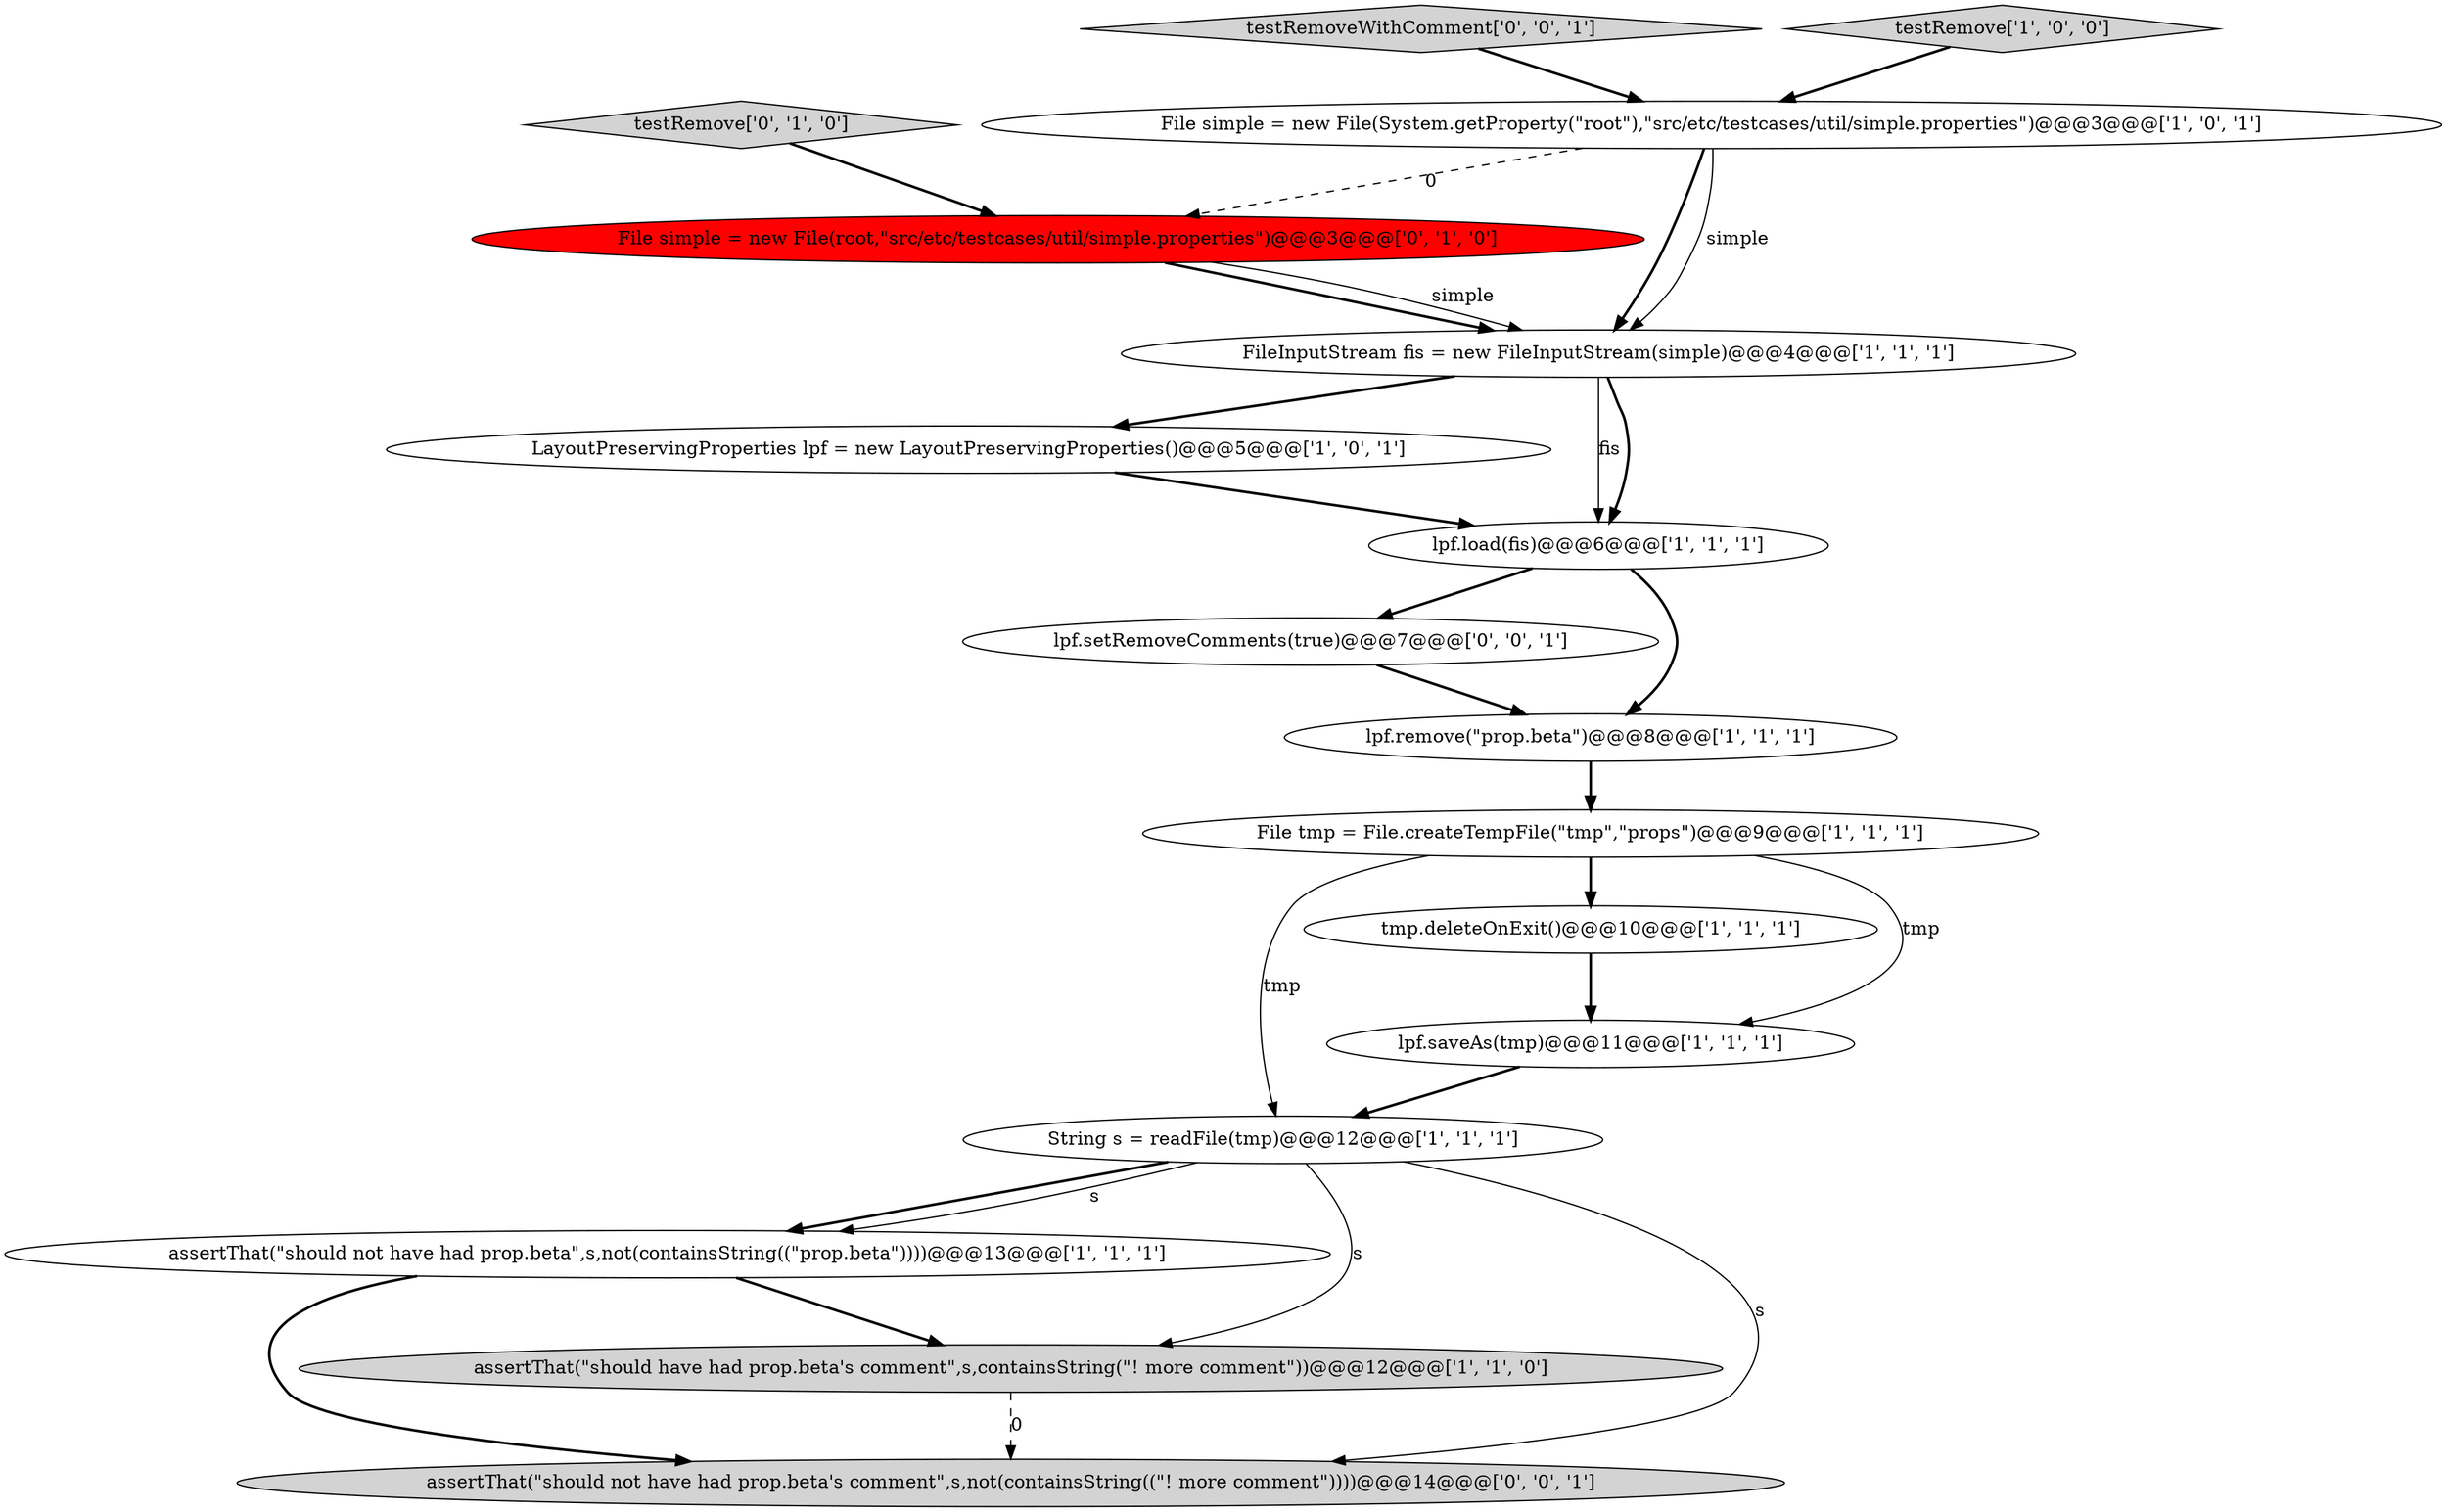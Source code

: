 digraph {
11 [style = filled, label = "tmp.deleteOnExit()@@@10@@@['1', '1', '1']", fillcolor = white, shape = ellipse image = "AAA0AAABBB1BBB"];
16 [style = filled, label = "testRemoveWithComment['0', '0', '1']", fillcolor = lightgray, shape = diamond image = "AAA0AAABBB3BBB"];
2 [style = filled, label = "assertThat(\"should not have had prop.beta\",s,not(containsString((\"prop.beta\"))))@@@13@@@['1', '1', '1']", fillcolor = white, shape = ellipse image = "AAA0AAABBB1BBB"];
4 [style = filled, label = "LayoutPreservingProperties lpf = new LayoutPreservingProperties()@@@5@@@['1', '0', '1']", fillcolor = white, shape = ellipse image = "AAA0AAABBB1BBB"];
10 [style = filled, label = "testRemove['1', '0', '0']", fillcolor = lightgray, shape = diamond image = "AAA0AAABBB1BBB"];
15 [style = filled, label = "assertThat(\"should not have had prop.beta's comment\",s,not(containsString((\"! more comment\"))))@@@14@@@['0', '0', '1']", fillcolor = lightgray, shape = ellipse image = "AAA0AAABBB3BBB"];
1 [style = filled, label = "assertThat(\"should have had prop.beta's comment\",s,containsString(\"! more comment\"))@@@12@@@['1', '1', '0']", fillcolor = lightgray, shape = ellipse image = "AAA0AAABBB1BBB"];
14 [style = filled, label = "lpf.setRemoveComments(true)@@@7@@@['0', '0', '1']", fillcolor = white, shape = ellipse image = "AAA0AAABBB3BBB"];
8 [style = filled, label = "String s = readFile(tmp)@@@12@@@['1', '1', '1']", fillcolor = white, shape = ellipse image = "AAA0AAABBB1BBB"];
6 [style = filled, label = "FileInputStream fis = new FileInputStream(simple)@@@4@@@['1', '1', '1']", fillcolor = white, shape = ellipse image = "AAA0AAABBB1BBB"];
7 [style = filled, label = "File tmp = File.createTempFile(\"tmp\",\"props\")@@@9@@@['1', '1', '1']", fillcolor = white, shape = ellipse image = "AAA0AAABBB1BBB"];
0 [style = filled, label = "lpf.saveAs(tmp)@@@11@@@['1', '1', '1']", fillcolor = white, shape = ellipse image = "AAA0AAABBB1BBB"];
12 [style = filled, label = "File simple = new File(root,\"src/etc/testcases/util/simple.properties\")@@@3@@@['0', '1', '0']", fillcolor = red, shape = ellipse image = "AAA1AAABBB2BBB"];
5 [style = filled, label = "lpf.load(fis)@@@6@@@['1', '1', '1']", fillcolor = white, shape = ellipse image = "AAA0AAABBB1BBB"];
9 [style = filled, label = "lpf.remove(\"prop.beta\")@@@8@@@['1', '1', '1']", fillcolor = white, shape = ellipse image = "AAA0AAABBB1BBB"];
3 [style = filled, label = "File simple = new File(System.getProperty(\"root\"),\"src/etc/testcases/util/simple.properties\")@@@3@@@['1', '0', '1']", fillcolor = white, shape = ellipse image = "AAA0AAABBB1BBB"];
13 [style = filled, label = "testRemove['0', '1', '0']", fillcolor = lightgray, shape = diamond image = "AAA0AAABBB2BBB"];
16->3 [style = bold, label=""];
7->11 [style = bold, label=""];
5->9 [style = bold, label=""];
2->1 [style = bold, label=""];
1->15 [style = dashed, label="0"];
7->0 [style = solid, label="tmp"];
3->6 [style = bold, label=""];
10->3 [style = bold, label=""];
8->1 [style = solid, label="s"];
5->14 [style = bold, label=""];
9->7 [style = bold, label=""];
12->6 [style = bold, label=""];
6->5 [style = solid, label="fis"];
6->4 [style = bold, label=""];
6->5 [style = bold, label=""];
11->0 [style = bold, label=""];
13->12 [style = bold, label=""];
3->12 [style = dashed, label="0"];
8->2 [style = bold, label=""];
12->6 [style = solid, label="simple"];
2->15 [style = bold, label=""];
0->8 [style = bold, label=""];
3->6 [style = solid, label="simple"];
8->15 [style = solid, label="s"];
14->9 [style = bold, label=""];
8->2 [style = solid, label="s"];
4->5 [style = bold, label=""];
7->8 [style = solid, label="tmp"];
}

